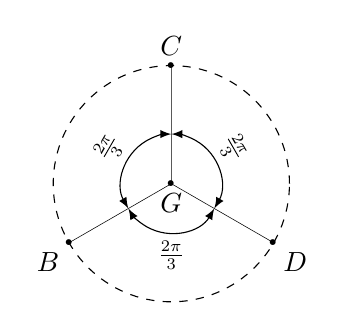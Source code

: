 \begin{tikzpicture}[z={(35:1)},>=latex, scale=1.5]
	\path
		(0,0) node[scale=2]{.} node[below]{$G$}
		(210:1) coordinate (B) node[scale=2]{.} node[below left]{$B$}
		(90:1) coordinate (C) node[scale=2]{.} node[above]{$C$}
		(-30:1) coordinate (D) node[scale=2]{.} node[below right]{$D$}
	;
	\draw[dashed, shorten <=-2cm, shorten >=-2cm] circle(1);
	\draw[very thin]
		(0,0) -- (B)
		(0,0) -- (C)
		(0,0) -- (D)
	;
	\draw[latex-latex] (-30:.42) arc(-30:90:.42) node[pos=.5,above,sloped,scale=.84]{$\frac{2\pi}{3}$};
	\draw[latex-latex] (210:.42) arc(210:90:.42) node[pos=.5,above,sloped,scale=.84]{$\frac{2\pi}{3}$};
	\draw[latex-latex] (-30:.42) arc(-30:-150:.42) node[pos=.5,below,sloped,scale=.84]{$\frac{2\pi}{3}$};
\end{tikzpicture}

